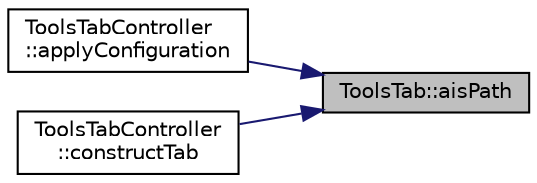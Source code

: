 digraph "ToolsTab::aisPath"
{
 // LATEX_PDF_SIZE
  edge [fontname="Helvetica",fontsize="10",labelfontname="Helvetica",labelfontsize="10"];
  node [fontname="Helvetica",fontsize="10",shape=record];
  rankdir="RL";
  Node1 [label="ToolsTab::aisPath",height=0.2,width=0.4,color="black", fillcolor="grey75", style="filled", fontcolor="black",tooltip=" "];
  Node1 -> Node2 [dir="back",color="midnightblue",fontsize="10",style="solid",fontname="Helvetica"];
  Node2 [label="ToolsTabController\l::applyConfiguration",height=0.2,width=0.4,color="black", fillcolor="white", style="filled",URL="$class_tools_tab_controller.html#a5cec9e3d8f40487380000943d5d91616",tooltip=" "];
  Node1 -> Node3 [dir="back",color="midnightblue",fontsize="10",style="solid",fontname="Helvetica"];
  Node3 [label="ToolsTabController\l::constructTab",height=0.2,width=0.4,color="black", fillcolor="white", style="filled",URL="$class_tools_tab_controller.html#aa90a1d3f904f431ca4d6840e65831975",tooltip=" "];
}
